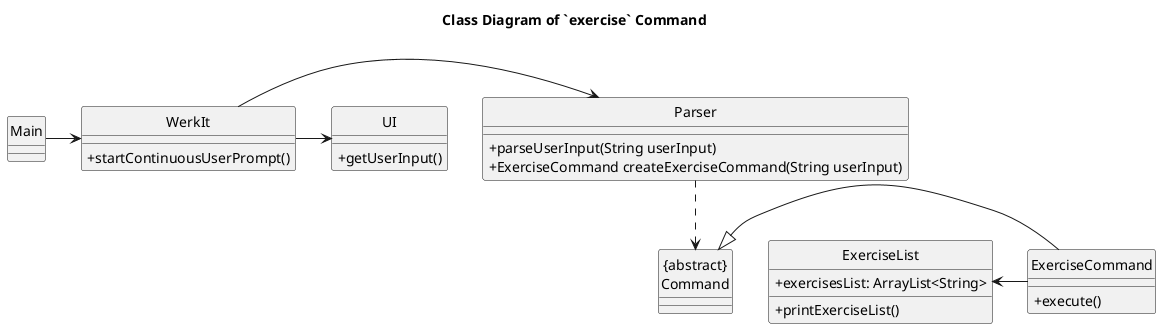 @startuml
'https://plantuml.com/class-diagram
hide circle
skinparam classAttributeIconSize 0
title Class Diagram of `exercise` Command
Main -> WerkIt
WerkIt -> Parser
WerkIt -> UI
ExerciseList <- ExerciseCommand
"{abstract}\nCommand" <|- ExerciseCommand


Parser ..> "{abstract}\nCommand"
class WerkIt {
+ startContinuousUserPrompt()
}


class Main {

}

class ExerciseCommand {
+ execute()
}

class UI {
+ getUserInput()
}

class Parser {
+ parseUserInput(String userInput)
+ ExerciseCommand createExerciseCommand(String userInput)
}

class ExerciseList {
+ exercisesList: ArrayList<String>
+ printExerciseList()
}

@enduml